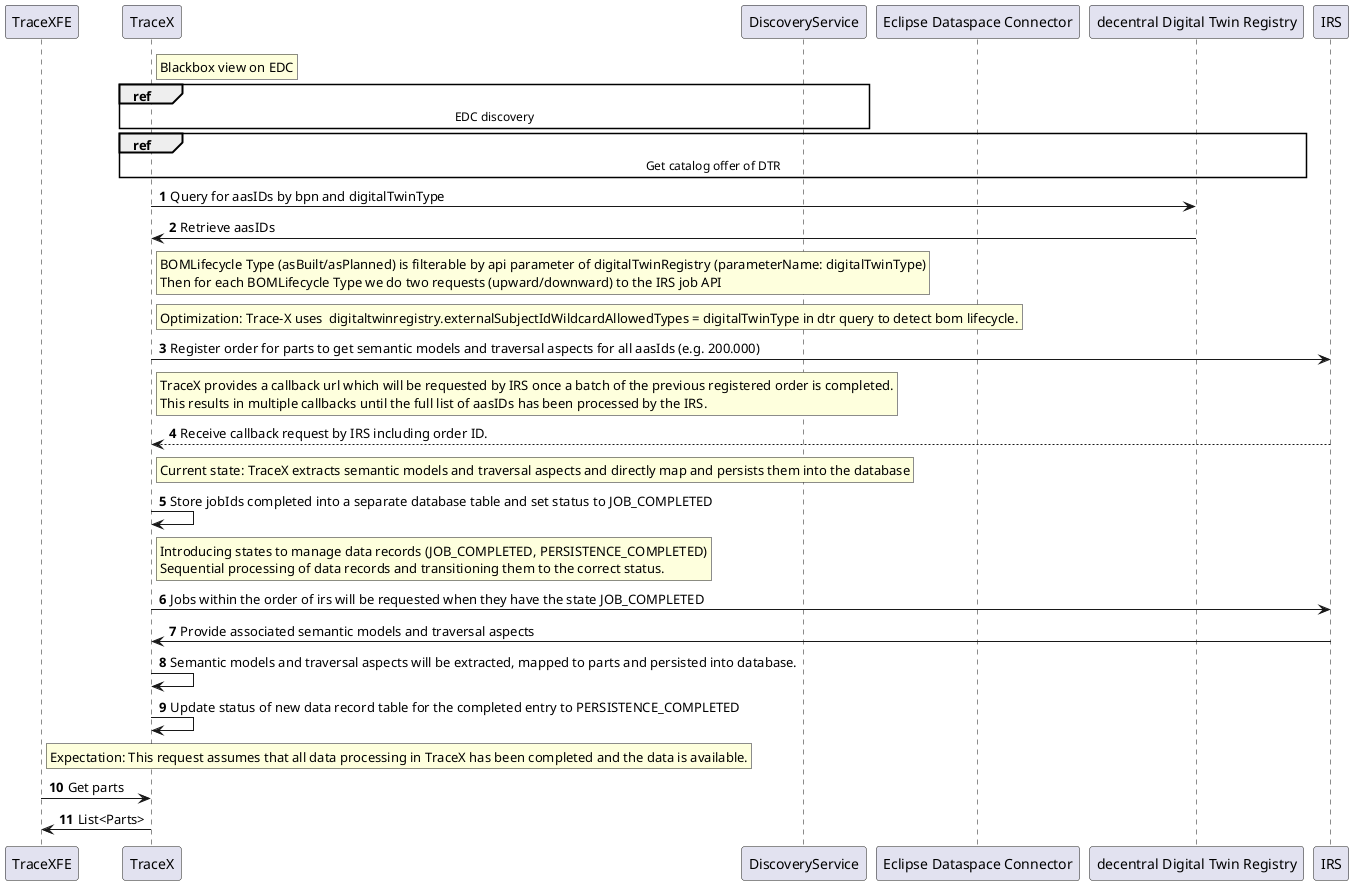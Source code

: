 @startuml
'https://plantuml.com/sequence-diagram
autonumber
participant TraceXFE
participant TraceX
participant "DiscoveryService" as DS
participant "Eclipse Dataspace Connector" as EDC
participant "decentral Digital Twin Registry" as DTR

participant IRS
rnote right TraceX
Blackbox view on EDC
end rnote
ref over TraceX, DS
 EDC discovery
end ref

ref over TraceX, EDC, DTR
    Get catalog offer of DTR
end ref


TraceX -> DTR: Query for aasIDs by bpn and digitalTwinType
DTR -> TraceX: Retrieve aasIDs
rnote right TraceX
BOMLifecycle Type (asBuilt/asPlanned) is filterable by api parameter of digitalTwinRegistry (parameterName: digitalTwinType)
Then for each BOMLifecycle Type we do two requests (upward/downward) to the IRS job API
end rnote
rnote right TraceX
Optimization: Trace-X uses  digitaltwinregistry.externalSubjectIdWildcardAllowedTypes = digitalTwinType in dtr query to detect bom lifecycle.
end rnote
TraceX -> IRS: Register order for parts to get semantic models and traversal aspects for all aasIds (e.g. 200.000)
rnote right TraceX
TraceX provides a callback url which will be requested by IRS once a batch of the previous registered order is completed.
This results in multiple callbacks until the full list of aasIDs has been processed by the IRS.
end rnote
TraceX <-- IRS: Receive callback request by IRS including order ID.
rnote right TraceX
Current state: TraceX extracts semantic models and traversal aspects and directly map and persists them into the database
end rnote
TraceX -> TraceX: Store jobIds completed into a separate database table and set status to JOB_COMPLETED
rnote right TraceX
Introducing states to manage data records (JOB_COMPLETED, PERSISTENCE_COMPLETED)
Sequential processing of data records and transitioning them to the correct status.
end rnote
TraceX -> IRS: Jobs within the order of irs will be requested when they have the state JOB_COMPLETED
IRS -> TraceX: Provide associated semantic models and traversal aspects
TraceX -> TraceX: Semantic models and traversal aspects will be extracted, mapped to parts and persisted into database.
TraceX -> TraceX: Update status of new data record table for the completed entry to PERSISTENCE_COMPLETED

rnote right TraceXFE
Expectation: This request assumes that all data processing in TraceX has been completed and the data is available.
end rnote
TraceXFE -> TraceX: Get parts
TraceX -> TraceXFE: List<Parts>

@enduml
